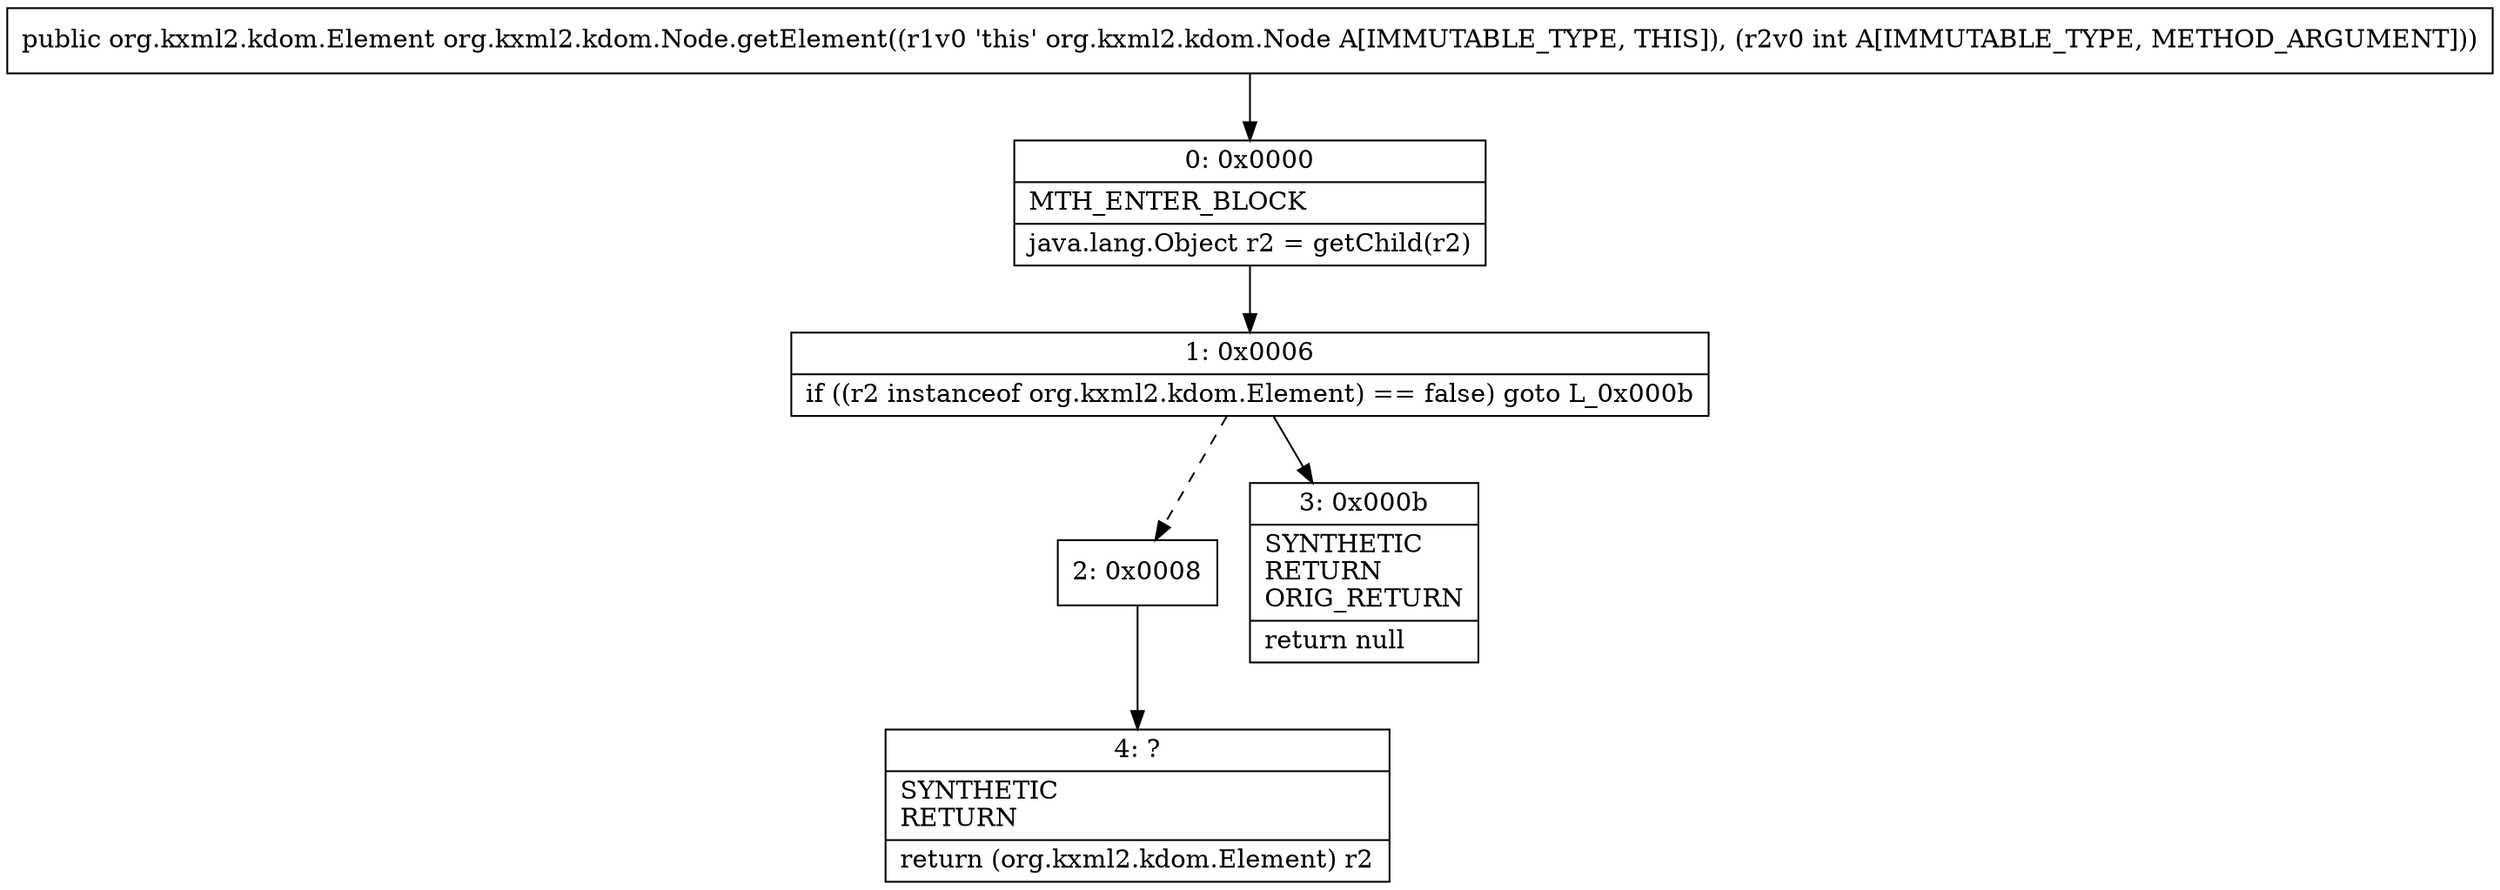 digraph "CFG fororg.kxml2.kdom.Node.getElement(I)Lorg\/kxml2\/kdom\/Element;" {
Node_0 [shape=record,label="{0\:\ 0x0000|MTH_ENTER_BLOCK\l|java.lang.Object r2 = getChild(r2)\l}"];
Node_1 [shape=record,label="{1\:\ 0x0006|if ((r2 instanceof org.kxml2.kdom.Element) == false) goto L_0x000b\l}"];
Node_2 [shape=record,label="{2\:\ 0x0008}"];
Node_3 [shape=record,label="{3\:\ 0x000b|SYNTHETIC\lRETURN\lORIG_RETURN\l|return null\l}"];
Node_4 [shape=record,label="{4\:\ ?|SYNTHETIC\lRETURN\l|return (org.kxml2.kdom.Element) r2\l}"];
MethodNode[shape=record,label="{public org.kxml2.kdom.Element org.kxml2.kdom.Node.getElement((r1v0 'this' org.kxml2.kdom.Node A[IMMUTABLE_TYPE, THIS]), (r2v0 int A[IMMUTABLE_TYPE, METHOD_ARGUMENT])) }"];
MethodNode -> Node_0;
Node_0 -> Node_1;
Node_1 -> Node_2[style=dashed];
Node_1 -> Node_3;
Node_2 -> Node_4;
}


